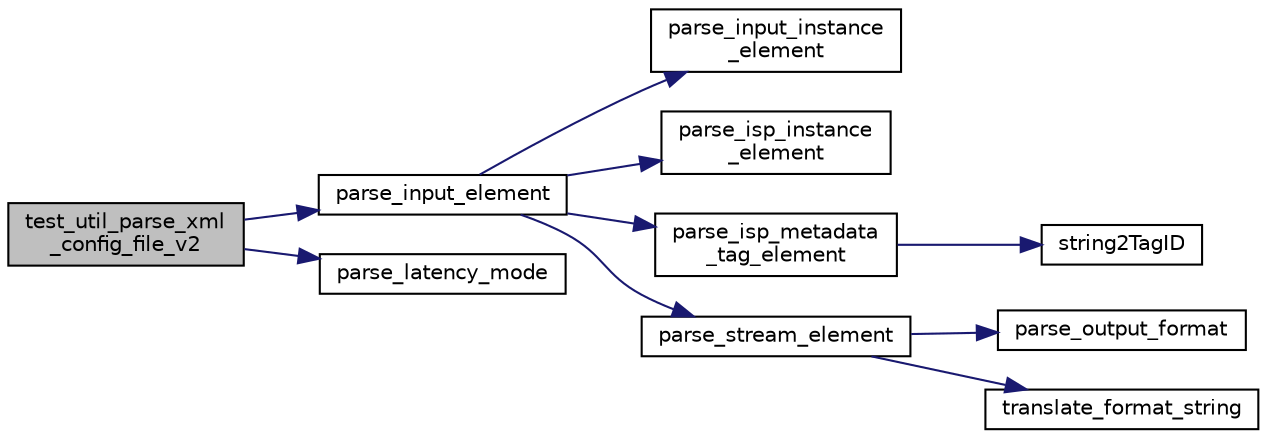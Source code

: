digraph "test_util_parse_xml_config_file_v2"
{
 // LATEX_PDF_SIZE
  edge [fontname="Helvetica",fontsize="10",labelfontname="Helvetica",labelfontsize="10"];
  node [fontname="Helvetica",fontsize="10",shape=record];
  rankdir="LR";
  Node1 [label="test_util_parse_xml\l_config_file_v2",height=0.2,width=0.4,color="black", fillcolor="grey75", style="filled", fontcolor="black",tooltip=" "];
  Node1 -> Node2 [color="midnightblue",fontsize="10",style="solid"];
  Node2 [label="parse_input_element",height=0.2,width=0.4,color="black", fillcolor="white", style="filled",URL="$test__util_8cpp.html#ab978d5f523028c027df2aead0822cee4",tooltip=" "];
  Node2 -> Node3 [color="midnightblue",fontsize="10",style="solid"];
  Node3 [label="parse_input_instance\l_element",height=0.2,width=0.4,color="black", fillcolor="white", style="filled",URL="$test__util_8cpp.html#af191fa716bf470a155954df1896c5bf0",tooltip=" "];
  Node2 -> Node4 [color="midnightblue",fontsize="10",style="solid"];
  Node4 [label="parse_isp_instance\l_element",height=0.2,width=0.4,color="black", fillcolor="white", style="filled",URL="$test__util_8cpp.html#ae02ec24023326e4e5b3f6321f8bcaa25",tooltip=" "];
  Node2 -> Node5 [color="midnightblue",fontsize="10",style="solid"];
  Node5 [label="parse_isp_metadata\l_tag_element",height=0.2,width=0.4,color="black", fillcolor="white", style="filled",URL="$test__util_8cpp.html#adae9033c0a4d70f0f1d6c9d61d0f3f16",tooltip=" "];
  Node5 -> Node6 [color="midnightblue",fontsize="10",style="solid"];
  Node6 [label="string2TagID",height=0.2,width=0.4,color="black", fillcolor="white", style="filled",URL="$test__util_8cpp.html#adbd24a5adf8a7eca56d2a8f35472fe59",tooltip=" "];
  Node2 -> Node7 [color="midnightblue",fontsize="10",style="solid"];
  Node7 [label="parse_stream_element",height=0.2,width=0.4,color="black", fillcolor="white", style="filled",URL="$test__util_8cpp.html#a1d46fc9f0916dae6b1ccf0ce09740d5e",tooltip=" "];
  Node7 -> Node8 [color="midnightblue",fontsize="10",style="solid"];
  Node8 [label="parse_output_format",height=0.2,width=0.4,color="black", fillcolor="white", style="filled",URL="$test__util_8cpp.html#ae571a7da4242322f10141e3a8e4a7583",tooltip=" "];
  Node7 -> Node9 [color="midnightblue",fontsize="10",style="solid"];
  Node9 [label="translate_format_string",height=0.2,width=0.4,color="black", fillcolor="white", style="filled",URL="$test__util_8cpp.html#a2f1d5926feb78a375a9bd7e75e792727",tooltip=" "];
  Node1 -> Node10 [color="midnightblue",fontsize="10",style="solid"];
  Node10 [label="parse_latency_mode",height=0.2,width=0.4,color="black", fillcolor="white", style="filled",URL="$test__util_8cpp.html#a55a2ff7ba3513e4271a911892a4fe018",tooltip=" "];
}
